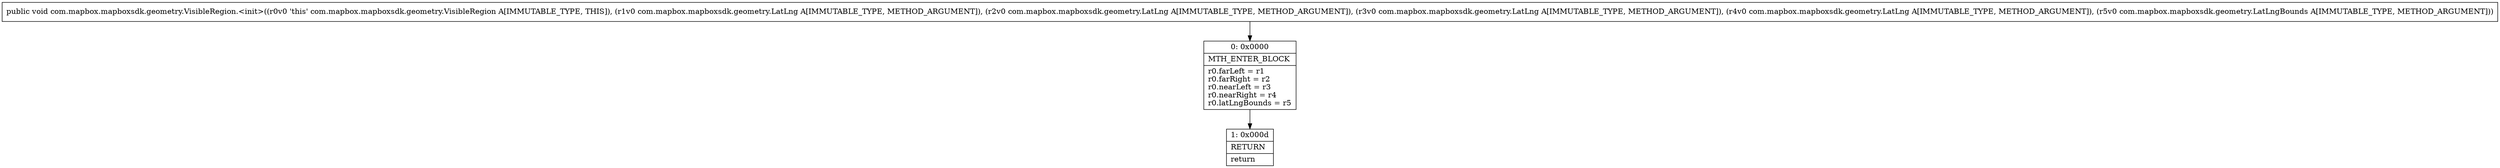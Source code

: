 digraph "CFG forcom.mapbox.mapboxsdk.geometry.VisibleRegion.\<init\>(Lcom\/mapbox\/mapboxsdk\/geometry\/LatLng;Lcom\/mapbox\/mapboxsdk\/geometry\/LatLng;Lcom\/mapbox\/mapboxsdk\/geometry\/LatLng;Lcom\/mapbox\/mapboxsdk\/geometry\/LatLng;Lcom\/mapbox\/mapboxsdk\/geometry\/LatLngBounds;)V" {
Node_0 [shape=record,label="{0\:\ 0x0000|MTH_ENTER_BLOCK\l|r0.farLeft = r1\lr0.farRight = r2\lr0.nearLeft = r3\lr0.nearRight = r4\lr0.latLngBounds = r5\l}"];
Node_1 [shape=record,label="{1\:\ 0x000d|RETURN\l|return\l}"];
MethodNode[shape=record,label="{public void com.mapbox.mapboxsdk.geometry.VisibleRegion.\<init\>((r0v0 'this' com.mapbox.mapboxsdk.geometry.VisibleRegion A[IMMUTABLE_TYPE, THIS]), (r1v0 com.mapbox.mapboxsdk.geometry.LatLng A[IMMUTABLE_TYPE, METHOD_ARGUMENT]), (r2v0 com.mapbox.mapboxsdk.geometry.LatLng A[IMMUTABLE_TYPE, METHOD_ARGUMENT]), (r3v0 com.mapbox.mapboxsdk.geometry.LatLng A[IMMUTABLE_TYPE, METHOD_ARGUMENT]), (r4v0 com.mapbox.mapboxsdk.geometry.LatLng A[IMMUTABLE_TYPE, METHOD_ARGUMENT]), (r5v0 com.mapbox.mapboxsdk.geometry.LatLngBounds A[IMMUTABLE_TYPE, METHOD_ARGUMENT])) }"];
MethodNode -> Node_0;
Node_0 -> Node_1;
}

